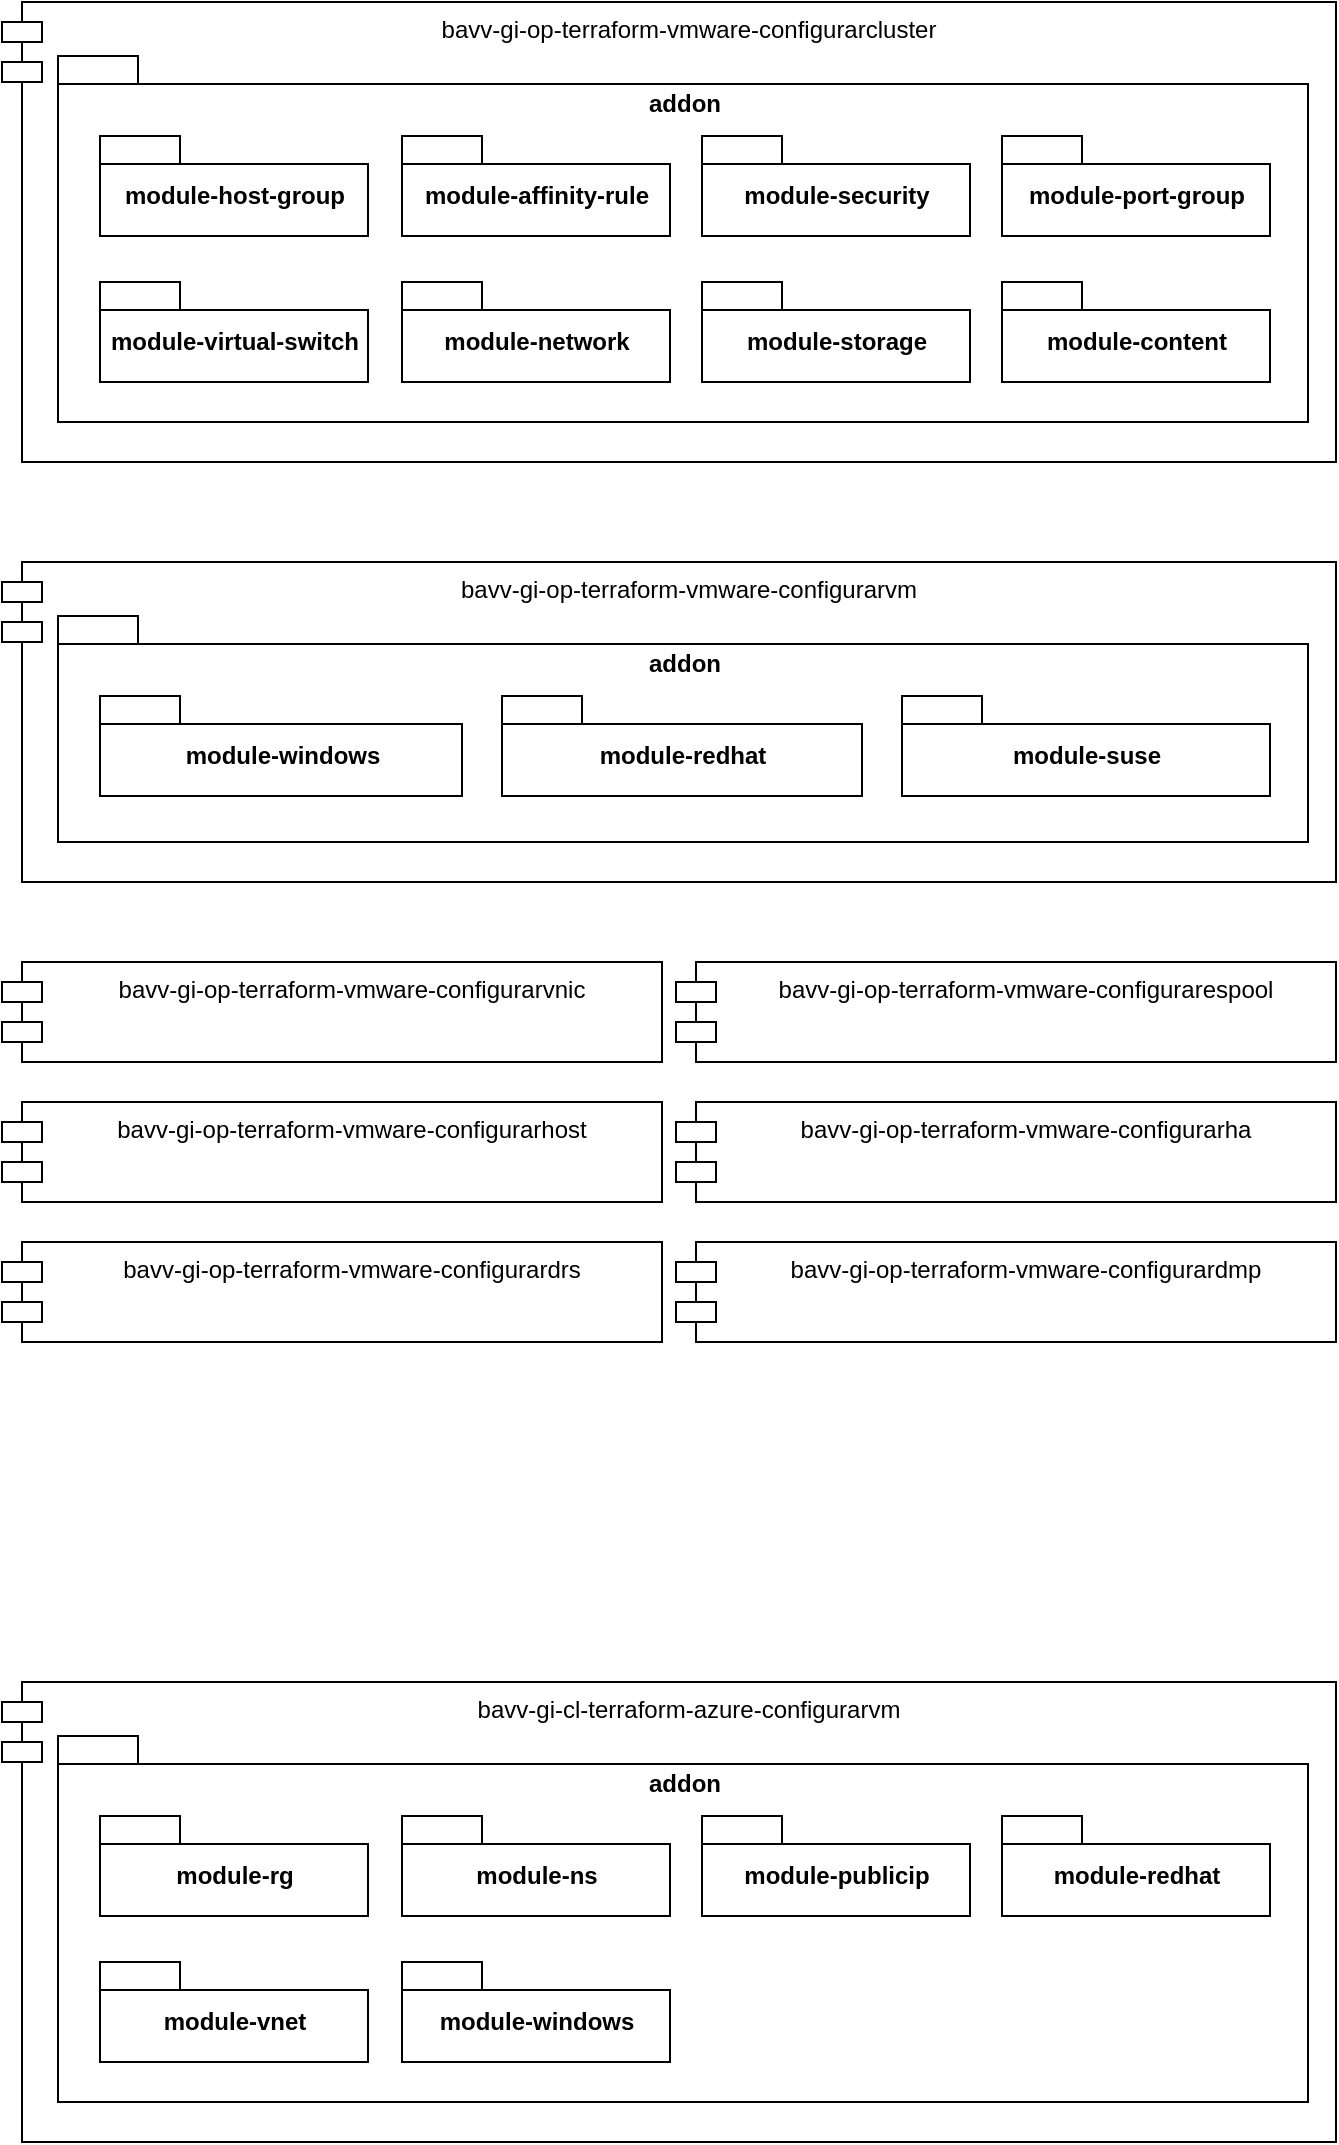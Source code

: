 <mxfile version="20.8.20" type="github">
  <diagram name="Page-1" id="5f0bae14-7c28-e335-631c-24af17079c00">
    <mxGraphModel dx="794" dy="509" grid="1" gridSize="10" guides="1" tooltips="1" connect="1" arrows="1" fold="1" page="1" pageScale="1" pageWidth="1100" pageHeight="850" background="none" math="0" shadow="0">
      <root>
        <mxCell id="0" />
        <mxCell id="1" parent="0" />
        <mxCell id="BwKcDBISeO8rM-5g9kwS-1" value="bavv-gi-op-terraform-vmware-configurarcluster" style="shape=module;align=left;spacingLeft=20;align=center;verticalAlign=top;" parent="1" vertex="1">
          <mxGeometry x="150" y="40" width="667" height="230" as="geometry" />
        </mxCell>
        <mxCell id="awrq8H0JJblZVTlvvqXh-1" value="addon" style="shape=folder;fontStyle=1;spacingTop=10;tabWidth=40;tabHeight=14;tabPosition=left;html=1;verticalAlign=top;" vertex="1" parent="1">
          <mxGeometry x="178" y="67" width="625" height="183" as="geometry" />
        </mxCell>
        <mxCell id="awrq8H0JJblZVTlvvqXh-2" value="module-host-group" style="shape=folder;fontStyle=1;spacingTop=10;tabWidth=40;tabHeight=14;tabPosition=left;html=1;" vertex="1" parent="1">
          <mxGeometry x="199" y="107" width="134" height="50" as="geometry" />
        </mxCell>
        <mxCell id="awrq8H0JJblZVTlvvqXh-4" value="module-affinity-rule" style="shape=folder;fontStyle=1;spacingTop=10;tabWidth=40;tabHeight=14;tabPosition=left;html=1;" vertex="1" parent="1">
          <mxGeometry x="350" y="107" width="134" height="50" as="geometry" />
        </mxCell>
        <mxCell id="awrq8H0JJblZVTlvvqXh-5" value="module-security" style="shape=folder;fontStyle=1;spacingTop=10;tabWidth=40;tabHeight=14;tabPosition=left;html=1;" vertex="1" parent="1">
          <mxGeometry x="500" y="107" width="134" height="50" as="geometry" />
        </mxCell>
        <mxCell id="awrq8H0JJblZVTlvvqXh-6" value="module-port-group" style="shape=folder;fontStyle=1;spacingTop=10;tabWidth=40;tabHeight=14;tabPosition=left;html=1;" vertex="1" parent="1">
          <mxGeometry x="650" y="107" width="134" height="50" as="geometry" />
        </mxCell>
        <mxCell id="awrq8H0JJblZVTlvvqXh-7" value="module-virtual-switch" style="shape=folder;fontStyle=1;spacingTop=10;tabWidth=40;tabHeight=14;tabPosition=left;html=1;" vertex="1" parent="1">
          <mxGeometry x="199" y="180" width="134" height="50" as="geometry" />
        </mxCell>
        <mxCell id="awrq8H0JJblZVTlvvqXh-8" value="module-network" style="shape=folder;fontStyle=1;spacingTop=10;tabWidth=40;tabHeight=14;tabPosition=left;html=1;" vertex="1" parent="1">
          <mxGeometry x="350" y="180" width="134" height="50" as="geometry" />
        </mxCell>
        <mxCell id="awrq8H0JJblZVTlvvqXh-9" value="module-storage" style="shape=folder;fontStyle=1;spacingTop=10;tabWidth=40;tabHeight=14;tabPosition=left;html=1;" vertex="1" parent="1">
          <mxGeometry x="500" y="180" width="134" height="50" as="geometry" />
        </mxCell>
        <mxCell id="awrq8H0JJblZVTlvvqXh-10" value="module-content" style="shape=folder;fontStyle=1;spacingTop=10;tabWidth=40;tabHeight=14;tabPosition=left;html=1;" vertex="1" parent="1">
          <mxGeometry x="650" y="180" width="134" height="50" as="geometry" />
        </mxCell>
        <mxCell id="awrq8H0JJblZVTlvvqXh-11" value="bavv-gi-op-terraform-vmware-configurarvm" style="shape=module;align=left;spacingLeft=20;align=center;verticalAlign=top;" vertex="1" parent="1">
          <mxGeometry x="150" y="320" width="667" height="160" as="geometry" />
        </mxCell>
        <mxCell id="awrq8H0JJblZVTlvvqXh-12" value="addon" style="shape=folder;fontStyle=1;spacingTop=10;tabWidth=40;tabHeight=14;tabPosition=left;html=1;verticalAlign=top;" vertex="1" parent="1">
          <mxGeometry x="178" y="347" width="625" height="113" as="geometry" />
        </mxCell>
        <mxCell id="awrq8H0JJblZVTlvvqXh-13" value="module-windows" style="shape=folder;fontStyle=1;spacingTop=10;tabWidth=40;tabHeight=14;tabPosition=left;html=1;" vertex="1" parent="1">
          <mxGeometry x="199" y="387" width="181" height="50" as="geometry" />
        </mxCell>
        <mxCell id="awrq8H0JJblZVTlvvqXh-14" value="module-redhat" style="shape=folder;fontStyle=1;spacingTop=10;tabWidth=40;tabHeight=14;tabPosition=left;html=1;" vertex="1" parent="1">
          <mxGeometry x="400" y="387" width="180" height="50" as="geometry" />
        </mxCell>
        <mxCell id="awrq8H0JJblZVTlvvqXh-15" value="module-suse" style="shape=folder;fontStyle=1;spacingTop=10;tabWidth=40;tabHeight=14;tabPosition=left;html=1;" vertex="1" parent="1">
          <mxGeometry x="600" y="387" width="184" height="50" as="geometry" />
        </mxCell>
        <mxCell id="awrq8H0JJblZVTlvvqXh-22" value="bavv-gi-op-terraform-vmware-configurarvnic" style="shape=module;align=left;spacingLeft=20;align=center;verticalAlign=top;" vertex="1" parent="1">
          <mxGeometry x="150" y="520" width="330" height="50" as="geometry" />
        </mxCell>
        <mxCell id="awrq8H0JJblZVTlvvqXh-23" value="bavv-gi-op-terraform-vmware-configurarespool" style="shape=module;align=left;spacingLeft=20;align=center;verticalAlign=top;" vertex="1" parent="1">
          <mxGeometry x="487" y="520" width="330" height="50" as="geometry" />
        </mxCell>
        <mxCell id="awrq8H0JJblZVTlvvqXh-24" value="bavv-gi-op-terraform-vmware-configurarhost" style="shape=module;align=left;spacingLeft=20;align=center;verticalAlign=top;" vertex="1" parent="1">
          <mxGeometry x="150" y="590" width="330" height="50" as="geometry" />
        </mxCell>
        <mxCell id="awrq8H0JJblZVTlvvqXh-25" value="bavv-gi-op-terraform-vmware-configurarha" style="shape=module;align=left;spacingLeft=20;align=center;verticalAlign=top;" vertex="1" parent="1">
          <mxGeometry x="487" y="590" width="330" height="50" as="geometry" />
        </mxCell>
        <mxCell id="awrq8H0JJblZVTlvvqXh-26" value="bavv-gi-op-terraform-vmware-configurardrs" style="shape=module;align=left;spacingLeft=20;align=center;verticalAlign=top;" vertex="1" parent="1">
          <mxGeometry x="150" y="660" width="330" height="50" as="geometry" />
        </mxCell>
        <mxCell id="awrq8H0JJblZVTlvvqXh-27" value="bavv-gi-op-terraform-vmware-configurardmp" style="shape=module;align=left;spacingLeft=20;align=center;verticalAlign=top;" vertex="1" parent="1">
          <mxGeometry x="487" y="660" width="330" height="50" as="geometry" />
        </mxCell>
        <mxCell id="awrq8H0JJblZVTlvvqXh-29" value="bavv-gi-cl-terraform-azure-configurarvm" style="shape=module;align=left;spacingLeft=20;align=center;verticalAlign=top;" vertex="1" parent="1">
          <mxGeometry x="150" y="880" width="667" height="230" as="geometry" />
        </mxCell>
        <mxCell id="awrq8H0JJblZVTlvvqXh-30" value="addon" style="shape=folder;fontStyle=1;spacingTop=10;tabWidth=40;tabHeight=14;tabPosition=left;html=1;verticalAlign=top;" vertex="1" parent="1">
          <mxGeometry x="178" y="907" width="625" height="183" as="geometry" />
        </mxCell>
        <mxCell id="awrq8H0JJblZVTlvvqXh-31" value="module-rg" style="shape=folder;fontStyle=1;spacingTop=10;tabWidth=40;tabHeight=14;tabPosition=left;html=1;" vertex="1" parent="1">
          <mxGeometry x="199" y="947" width="134" height="50" as="geometry" />
        </mxCell>
        <mxCell id="awrq8H0JJblZVTlvvqXh-32" value="module-ns" style="shape=folder;fontStyle=1;spacingTop=10;tabWidth=40;tabHeight=14;tabPosition=left;html=1;" vertex="1" parent="1">
          <mxGeometry x="350" y="947" width="134" height="50" as="geometry" />
        </mxCell>
        <mxCell id="awrq8H0JJblZVTlvvqXh-33" value="module-publicip" style="shape=folder;fontStyle=1;spacingTop=10;tabWidth=40;tabHeight=14;tabPosition=left;html=1;" vertex="1" parent="1">
          <mxGeometry x="500" y="947" width="134" height="50" as="geometry" />
        </mxCell>
        <mxCell id="awrq8H0JJblZVTlvvqXh-34" value="module-redhat" style="shape=folder;fontStyle=1;spacingTop=10;tabWidth=40;tabHeight=14;tabPosition=left;html=1;" vertex="1" parent="1">
          <mxGeometry x="650" y="947" width="134" height="50" as="geometry" />
        </mxCell>
        <mxCell id="awrq8H0JJblZVTlvvqXh-35" value="module-vnet" style="shape=folder;fontStyle=1;spacingTop=10;tabWidth=40;tabHeight=14;tabPosition=left;html=1;" vertex="1" parent="1">
          <mxGeometry x="199" y="1020" width="134" height="50" as="geometry" />
        </mxCell>
        <mxCell id="awrq8H0JJblZVTlvvqXh-36" value="module-windows" style="shape=folder;fontStyle=1;spacingTop=10;tabWidth=40;tabHeight=14;tabPosition=left;html=1;" vertex="1" parent="1">
          <mxGeometry x="350" y="1020" width="134" height="50" as="geometry" />
        </mxCell>
      </root>
    </mxGraphModel>
  </diagram>
</mxfile>

